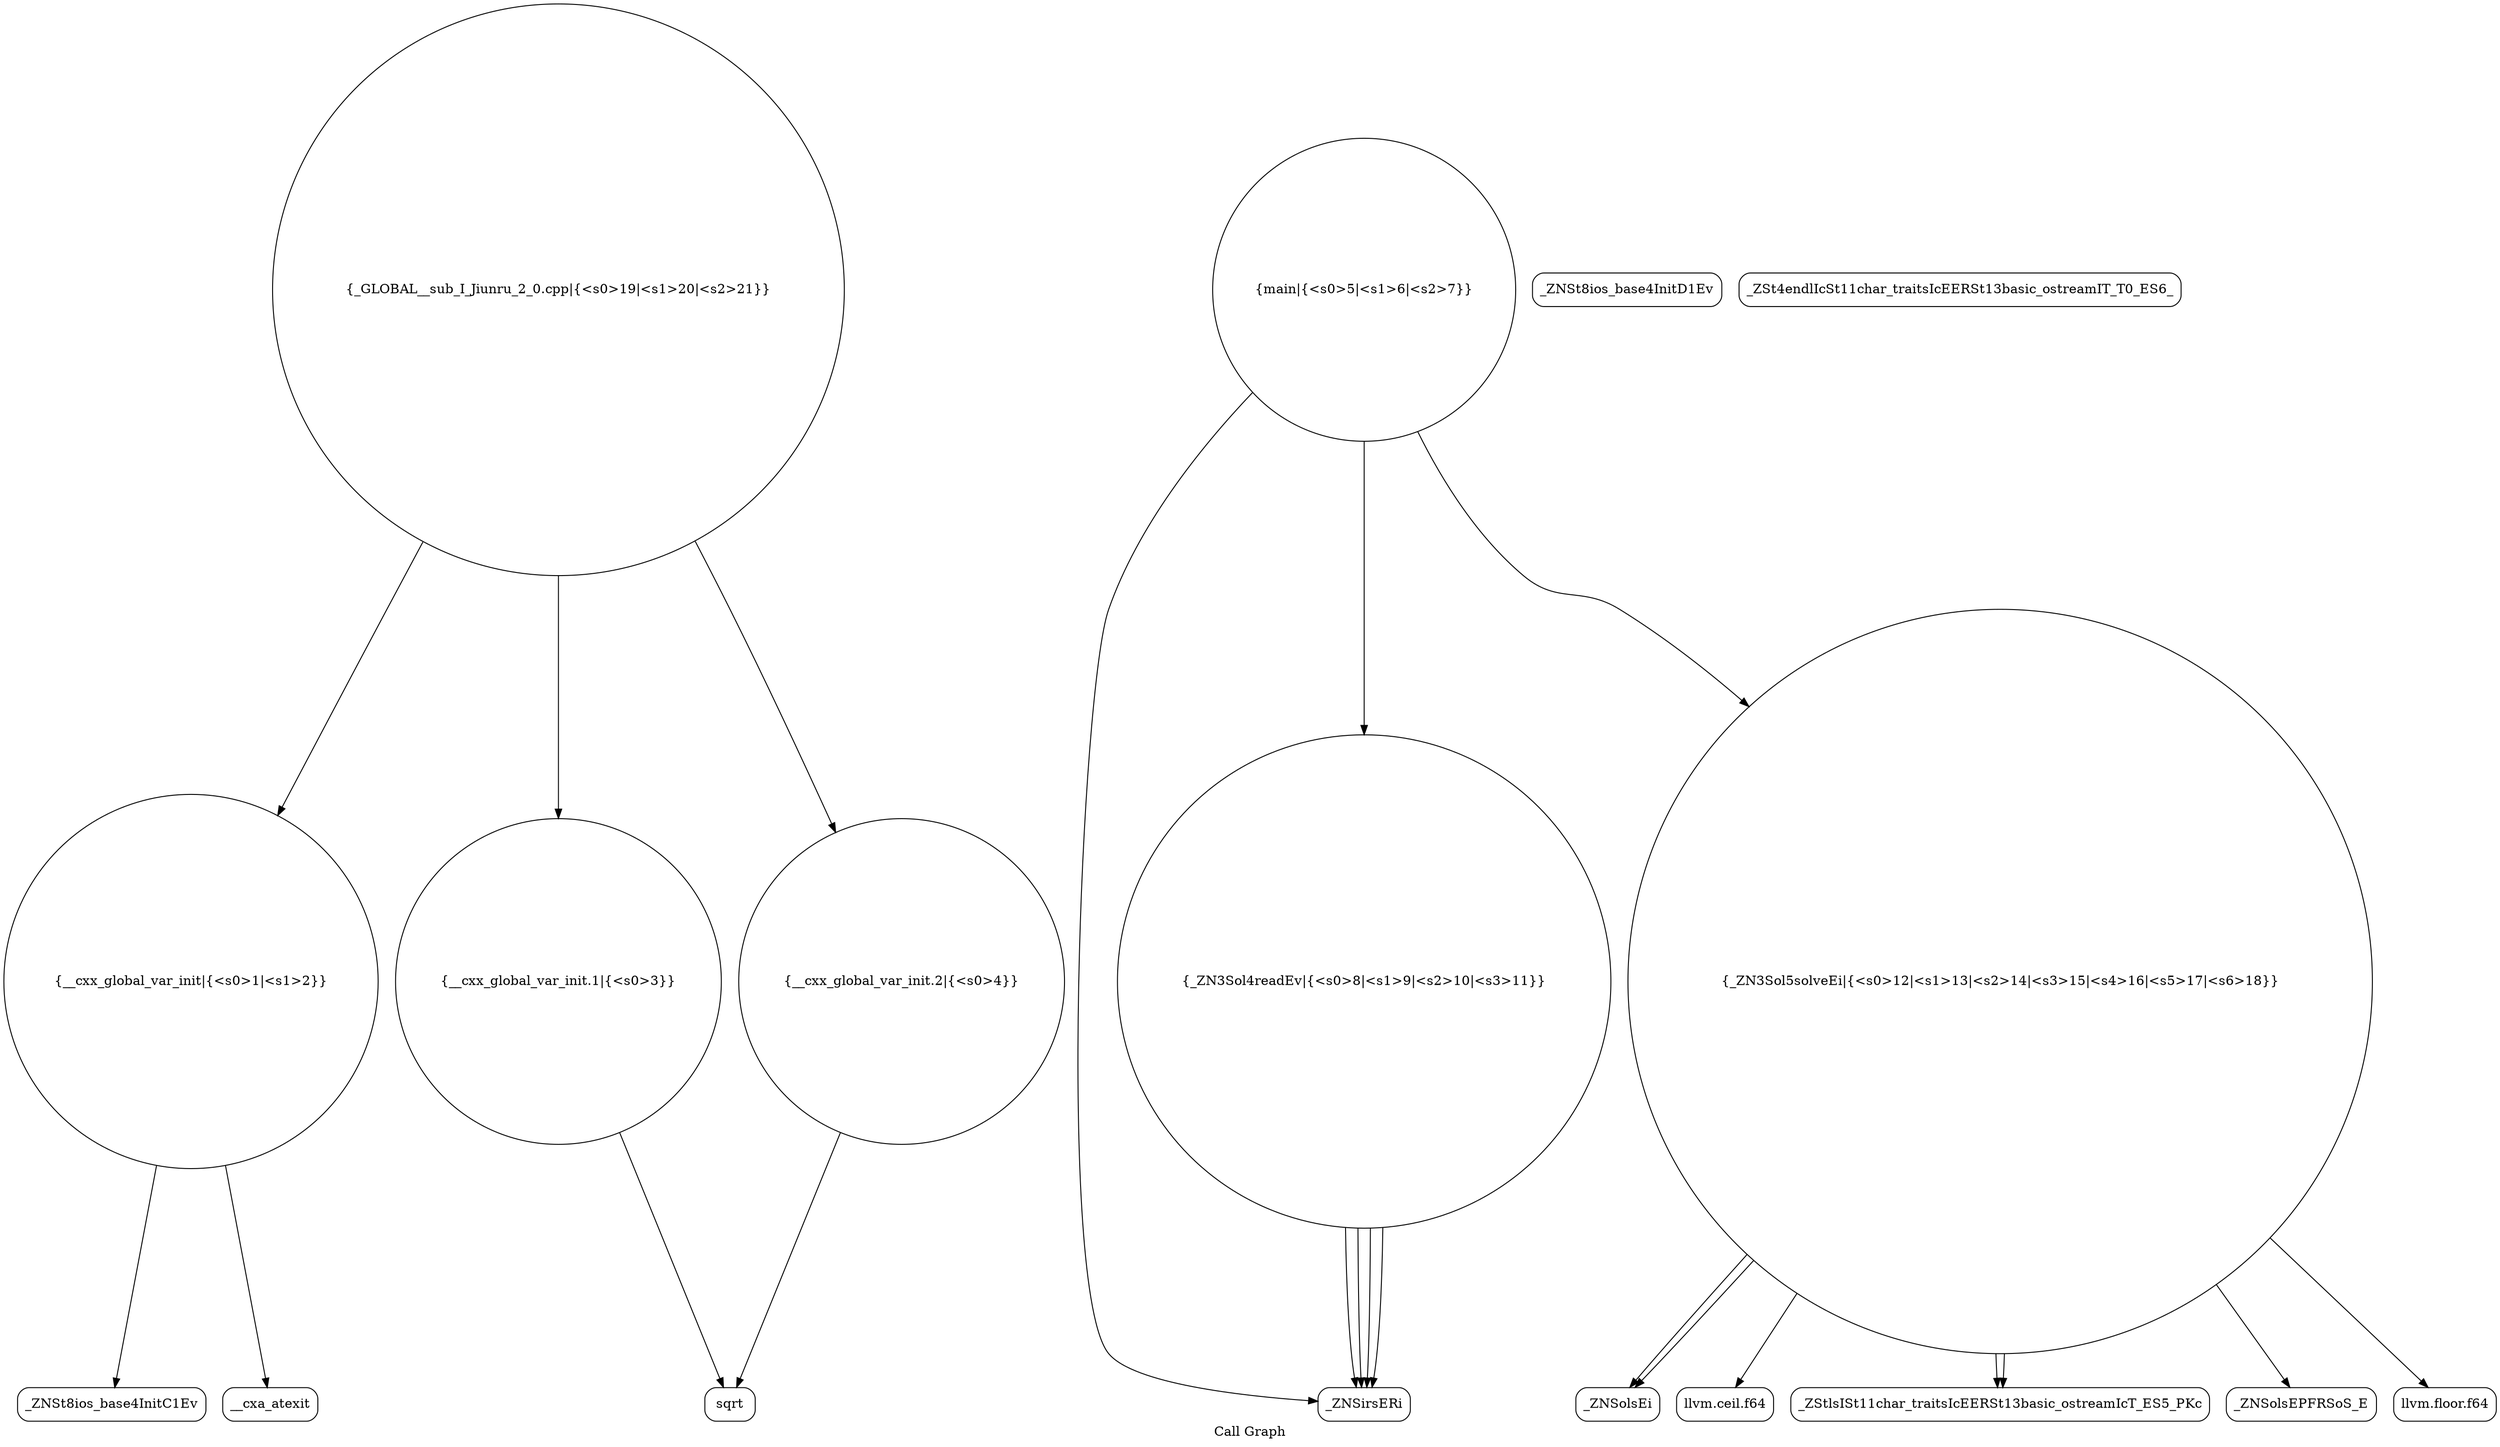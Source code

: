 digraph "Call Graph" {
	label="Call Graph";

	Node0x56256c6f9fa0 [shape=record,shape=circle,label="{__cxx_global_var_init|{<s0>1|<s1>2}}"];
	Node0x56256c6f9fa0:s0 -> Node0x56256c6fa430[color=black];
	Node0x56256c6f9fa0:s1 -> Node0x56256c6fa530[color=black];
	Node0x56256c6fa730 [shape=record,shape=circle,label="{main|{<s0>5|<s1>6|<s2>7}}"];
	Node0x56256c6fa730:s0 -> Node0x56256c6fa7b0[color=black];
	Node0x56256c6fa730:s1 -> Node0x56256c6fa830[color=black];
	Node0x56256c6fa730:s2 -> Node0x56256c6fa8b0[color=black];
	Node0x56256c6faab0 [shape=record,shape=Mrecord,label="{_ZNSolsEi}"];
	Node0x56256c6fa4b0 [shape=record,shape=Mrecord,label="{_ZNSt8ios_base4InitD1Ev}"];
	Node0x56256c6fa830 [shape=record,shape=circle,label="{_ZN3Sol4readEv|{<s0>8|<s1>9|<s2>10|<s3>11}}"];
	Node0x56256c6fa830:s0 -> Node0x56256c6fa7b0[color=black];
	Node0x56256c6fa830:s1 -> Node0x56256c6fa7b0[color=black];
	Node0x56256c6fa830:s2 -> Node0x56256c6fa7b0[color=black];
	Node0x56256c6fa830:s3 -> Node0x56256c6fa7b0[color=black];
	Node0x56256c6fabb0 [shape=record,shape=Mrecord,label="{_ZSt4endlIcSt11char_traitsIcEERSt13basic_ostreamIT_T0_ES6_}"];
	Node0x56256c6fa5b0 [shape=record,shape=circle,label="{__cxx_global_var_init.1|{<s0>3}}"];
	Node0x56256c6fa5b0:s0 -> Node0x56256c6fa630[color=black];
	Node0x56256c6fa930 [shape=record,shape=Mrecord,label="{llvm.ceil.f64}"];
	Node0x56256c6fa6b0 [shape=record,shape=circle,label="{__cxx_global_var_init.2|{<s0>4}}"];
	Node0x56256c6fa6b0:s0 -> Node0x56256c6fa630[color=black];
	Node0x56256c6faa30 [shape=record,shape=Mrecord,label="{_ZStlsISt11char_traitsIcEERSt13basic_ostreamIcT_ES5_PKc}"];
	Node0x56256c6fa430 [shape=record,shape=Mrecord,label="{_ZNSt8ios_base4InitC1Ev}"];
	Node0x56256c6fa7b0 [shape=record,shape=Mrecord,label="{_ZNSirsERi}"];
	Node0x56256c6fab30 [shape=record,shape=Mrecord,label="{_ZNSolsEPFRSoS_E}"];
	Node0x56256c6fa530 [shape=record,shape=Mrecord,label="{__cxa_atexit}"];
	Node0x56256c6fa8b0 [shape=record,shape=circle,label="{_ZN3Sol5solveEi|{<s0>12|<s1>13|<s2>14|<s3>15|<s4>16|<s5>17|<s6>18}}"];
	Node0x56256c6fa8b0:s0 -> Node0x56256c6fa930[color=black];
	Node0x56256c6fa8b0:s1 -> Node0x56256c6fa9b0[color=black];
	Node0x56256c6fa8b0:s2 -> Node0x56256c6faa30[color=black];
	Node0x56256c6fa8b0:s3 -> Node0x56256c6faab0[color=black];
	Node0x56256c6fa8b0:s4 -> Node0x56256c6faa30[color=black];
	Node0x56256c6fa8b0:s5 -> Node0x56256c6faab0[color=black];
	Node0x56256c6fa8b0:s6 -> Node0x56256c6fab30[color=black];
	Node0x56256c6fac30 [shape=record,shape=circle,label="{_GLOBAL__sub_I_Jiunru_2_0.cpp|{<s0>19|<s1>20|<s2>21}}"];
	Node0x56256c6fac30:s0 -> Node0x56256c6f9fa0[color=black];
	Node0x56256c6fac30:s1 -> Node0x56256c6fa5b0[color=black];
	Node0x56256c6fac30:s2 -> Node0x56256c6fa6b0[color=black];
	Node0x56256c6fa630 [shape=record,shape=Mrecord,label="{sqrt}"];
	Node0x56256c6fa9b0 [shape=record,shape=Mrecord,label="{llvm.floor.f64}"];
}
